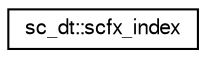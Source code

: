digraph "Graphical Class Hierarchy"
{
  edge [fontname="FreeSans",fontsize="10",labelfontname="FreeSans",labelfontsize="10"];
  node [fontname="FreeSans",fontsize="10",shape=record];
  rankdir="LR";
  Node0 [label="sc_dt::scfx_index",height=0.2,width=0.4,color="black", fillcolor="white", style="filled",URL="$a01652.html"];
}
